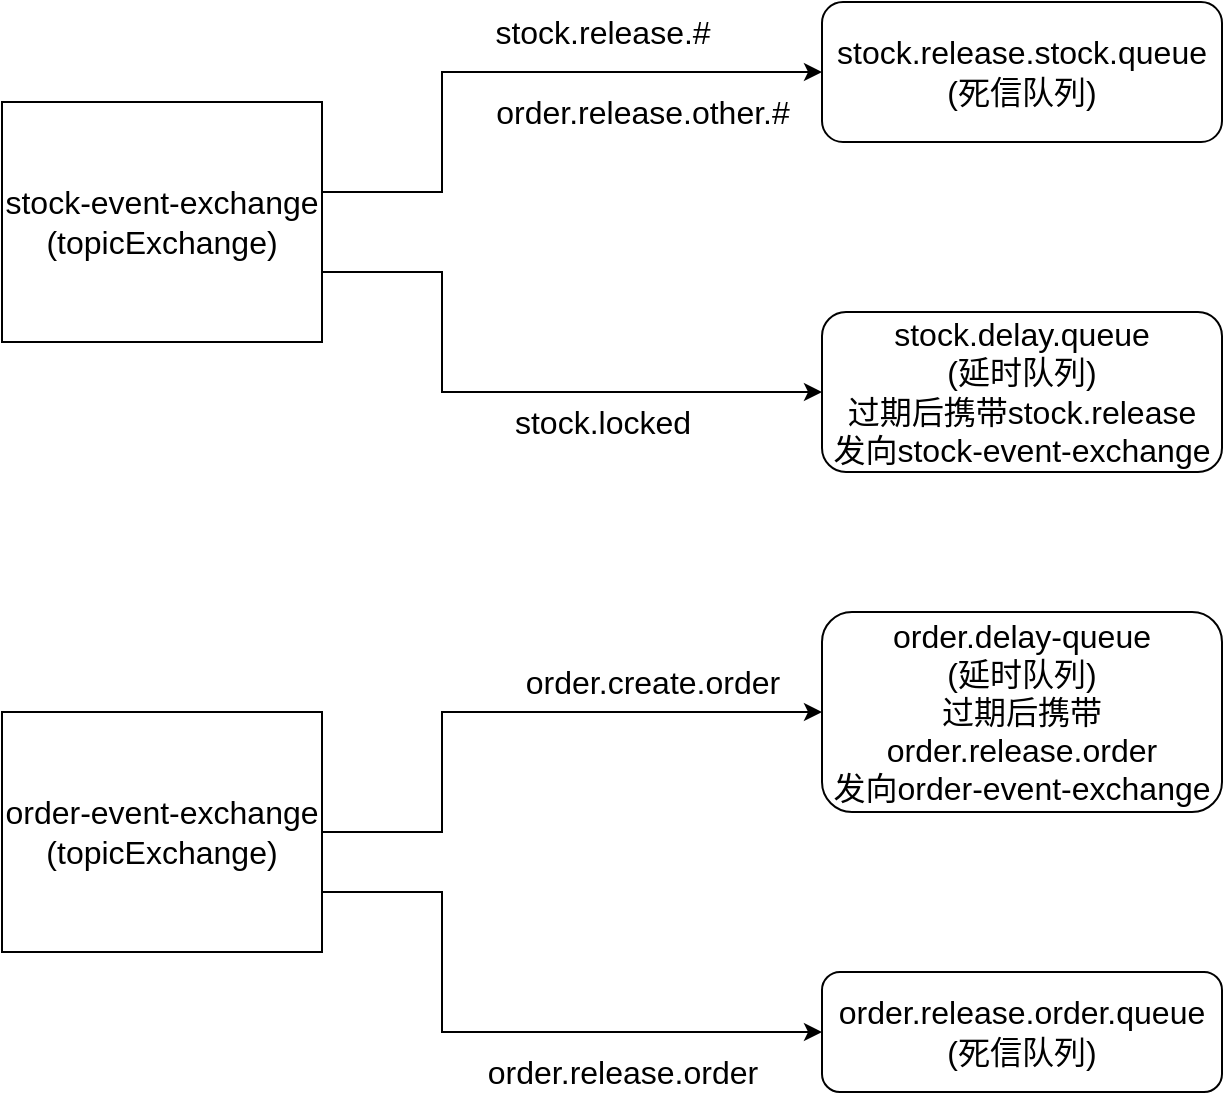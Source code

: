 <mxfile version="20.6.2" type="github">
  <diagram id="C5RBs43oDa-KdzZeNtuy" name="Page-1">
    <mxGraphModel dx="1550" dy="827" grid="1" gridSize="10" guides="1" tooltips="1" connect="1" arrows="1" fold="1" page="1" pageScale="1" pageWidth="827" pageHeight="1169" math="0" shadow="0">
      <root>
        <mxCell id="WIyWlLk6GJQsqaUBKTNV-0" />
        <mxCell id="WIyWlLk6GJQsqaUBKTNV-1" parent="WIyWlLk6GJQsqaUBKTNV-0" />
        <mxCell id="ZErEPFeDTCjkzsjacJw4-6" style="edgeStyle=orthogonalEdgeStyle;rounded=0;orthogonalLoop=1;jettySize=auto;html=1;exitX=1;exitY=0.5;exitDx=0;exitDy=0;entryX=0;entryY=0.5;entryDx=0;entryDy=0;fontSize=16;" edge="1" parent="WIyWlLk6GJQsqaUBKTNV-1" source="ZErEPFeDTCjkzsjacJw4-0" target="ZErEPFeDTCjkzsjacJw4-4">
          <mxGeometry relative="1" as="geometry">
            <Array as="points">
              <mxPoint x="240" y="240" />
              <mxPoint x="300" y="240" />
              <mxPoint x="300" y="180" />
            </Array>
          </mxGeometry>
        </mxCell>
        <mxCell id="ZErEPFeDTCjkzsjacJw4-10" style="edgeStyle=orthogonalEdgeStyle;rounded=0;orthogonalLoop=1;jettySize=auto;html=1;exitX=1;exitY=0.75;exitDx=0;exitDy=0;entryX=0;entryY=0.5;entryDx=0;entryDy=0;fontSize=16;" edge="1" parent="WIyWlLk6GJQsqaUBKTNV-1" source="ZErEPFeDTCjkzsjacJw4-0" target="ZErEPFeDTCjkzsjacJw4-5">
          <mxGeometry relative="1" as="geometry">
            <Array as="points">
              <mxPoint x="240" y="280" />
              <mxPoint x="300" y="280" />
              <mxPoint x="300" y="340" />
            </Array>
          </mxGeometry>
        </mxCell>
        <mxCell id="ZErEPFeDTCjkzsjacJw4-0" value="&lt;font style=&quot;font-size: 16px;&quot;&gt;stock-event-exchange&lt;br&gt;(topicExchange)&lt;/font&gt;" style="rounded=0;whiteSpace=wrap;html=1;" vertex="1" parent="WIyWlLk6GJQsqaUBKTNV-1">
          <mxGeometry x="80" y="195" width="160" height="120" as="geometry" />
        </mxCell>
        <mxCell id="ZErEPFeDTCjkzsjacJw4-4" value="stock.release.stock.queue&lt;br&gt;(死信队列)" style="rounded=1;whiteSpace=wrap;html=1;fontSize=16;" vertex="1" parent="WIyWlLk6GJQsqaUBKTNV-1">
          <mxGeometry x="490" y="145" width="200" height="70" as="geometry" />
        </mxCell>
        <mxCell id="ZErEPFeDTCjkzsjacJw4-5" value="stock.delay.queue&lt;br&gt;(延时队列)&lt;br&gt;过期后携带stock.release&lt;br&gt;发向stock-event-exchange" style="rounded=1;whiteSpace=wrap;html=1;fontSize=16;" vertex="1" parent="WIyWlLk6GJQsqaUBKTNV-1">
          <mxGeometry x="490" y="300" width="200" height="80" as="geometry" />
        </mxCell>
        <mxCell id="ZErEPFeDTCjkzsjacJw4-7" value="stock.release.#" style="text;html=1;align=center;verticalAlign=middle;resizable=0;points=[];autosize=1;strokeColor=none;fillColor=none;fontSize=16;" vertex="1" parent="WIyWlLk6GJQsqaUBKTNV-1">
          <mxGeometry x="315" y="145" width="130" height="30" as="geometry" />
        </mxCell>
        <mxCell id="ZErEPFeDTCjkzsjacJw4-11" value="stock.locked" style="text;html=1;align=center;verticalAlign=middle;resizable=0;points=[];autosize=1;strokeColor=none;fillColor=none;fontSize=16;" vertex="1" parent="WIyWlLk6GJQsqaUBKTNV-1">
          <mxGeometry x="325" y="340" width="110" height="30" as="geometry" />
        </mxCell>
        <mxCell id="ZErEPFeDTCjkzsjacJw4-13" value="order.delay-queue&lt;br&gt;(延时队列)&lt;br&gt;过期后携带order.release.order&lt;br&gt;发向order-event-exchange" style="rounded=1;whiteSpace=wrap;html=1;fontSize=16;" vertex="1" parent="WIyWlLk6GJQsqaUBKTNV-1">
          <mxGeometry x="490" y="450" width="200" height="100" as="geometry" />
        </mxCell>
        <mxCell id="ZErEPFeDTCjkzsjacJw4-14" style="edgeStyle=orthogonalEdgeStyle;rounded=0;orthogonalLoop=1;jettySize=auto;html=1;exitX=0.5;exitY=1;exitDx=0;exitDy=0;fontSize=16;" edge="1" parent="WIyWlLk6GJQsqaUBKTNV-1" source="ZErEPFeDTCjkzsjacJw4-13" target="ZErEPFeDTCjkzsjacJw4-13">
          <mxGeometry relative="1" as="geometry" />
        </mxCell>
        <mxCell id="ZErEPFeDTCjkzsjacJw4-17" style="edgeStyle=orthogonalEdgeStyle;rounded=0;orthogonalLoop=1;jettySize=auto;html=1;exitX=1;exitY=0.5;exitDx=0;exitDy=0;entryX=0;entryY=0.5;entryDx=0;entryDy=0;fontSize=16;" edge="1" parent="WIyWlLk6GJQsqaUBKTNV-1" source="ZErEPFeDTCjkzsjacJw4-15" target="ZErEPFeDTCjkzsjacJw4-13">
          <mxGeometry relative="1" as="geometry">
            <Array as="points">
              <mxPoint x="300" y="560" />
              <mxPoint x="300" y="500" />
            </Array>
          </mxGeometry>
        </mxCell>
        <mxCell id="ZErEPFeDTCjkzsjacJw4-19" style="edgeStyle=orthogonalEdgeStyle;rounded=0;orthogonalLoop=1;jettySize=auto;html=1;exitX=1;exitY=0.75;exitDx=0;exitDy=0;entryX=0;entryY=0.5;entryDx=0;entryDy=0;fontSize=16;" edge="1" parent="WIyWlLk6GJQsqaUBKTNV-1" source="ZErEPFeDTCjkzsjacJw4-15" target="ZErEPFeDTCjkzsjacJw4-16">
          <mxGeometry relative="1" as="geometry">
            <Array as="points">
              <mxPoint x="300" y="590" />
              <mxPoint x="300" y="660" />
            </Array>
          </mxGeometry>
        </mxCell>
        <mxCell id="ZErEPFeDTCjkzsjacJw4-15" value="order-event-exchange&lt;br&gt;(topicExchange)" style="rounded=0;whiteSpace=wrap;html=1;fontSize=16;" vertex="1" parent="WIyWlLk6GJQsqaUBKTNV-1">
          <mxGeometry x="80" y="500" width="160" height="120" as="geometry" />
        </mxCell>
        <mxCell id="ZErEPFeDTCjkzsjacJw4-16" value="order.release.order.queue&lt;br&gt;(死信队列)" style="rounded=1;whiteSpace=wrap;html=1;fontSize=16;" vertex="1" parent="WIyWlLk6GJQsqaUBKTNV-1">
          <mxGeometry x="490" y="630" width="200" height="60" as="geometry" />
        </mxCell>
        <mxCell id="ZErEPFeDTCjkzsjacJw4-18" value="order.create.order" style="text;html=1;align=center;verticalAlign=middle;resizable=0;points=[];autosize=1;strokeColor=none;fillColor=none;fontSize=16;" vertex="1" parent="WIyWlLk6GJQsqaUBKTNV-1">
          <mxGeometry x="330" y="470" width="150" height="30" as="geometry" />
        </mxCell>
        <mxCell id="ZErEPFeDTCjkzsjacJw4-21" value="order.release.order" style="text;html=1;align=center;verticalAlign=middle;resizable=0;points=[];autosize=1;strokeColor=none;fillColor=none;fontSize=16;" vertex="1" parent="WIyWlLk6GJQsqaUBKTNV-1">
          <mxGeometry x="310" y="665" width="160" height="30" as="geometry" />
        </mxCell>
        <mxCell id="ZErEPFeDTCjkzsjacJw4-22" value="order.release.other.#" style="text;html=1;align=center;verticalAlign=middle;resizable=0;points=[];autosize=1;strokeColor=none;fillColor=none;fontSize=16;" vertex="1" parent="WIyWlLk6GJQsqaUBKTNV-1">
          <mxGeometry x="315" y="185" width="170" height="30" as="geometry" />
        </mxCell>
      </root>
    </mxGraphModel>
  </diagram>
</mxfile>

